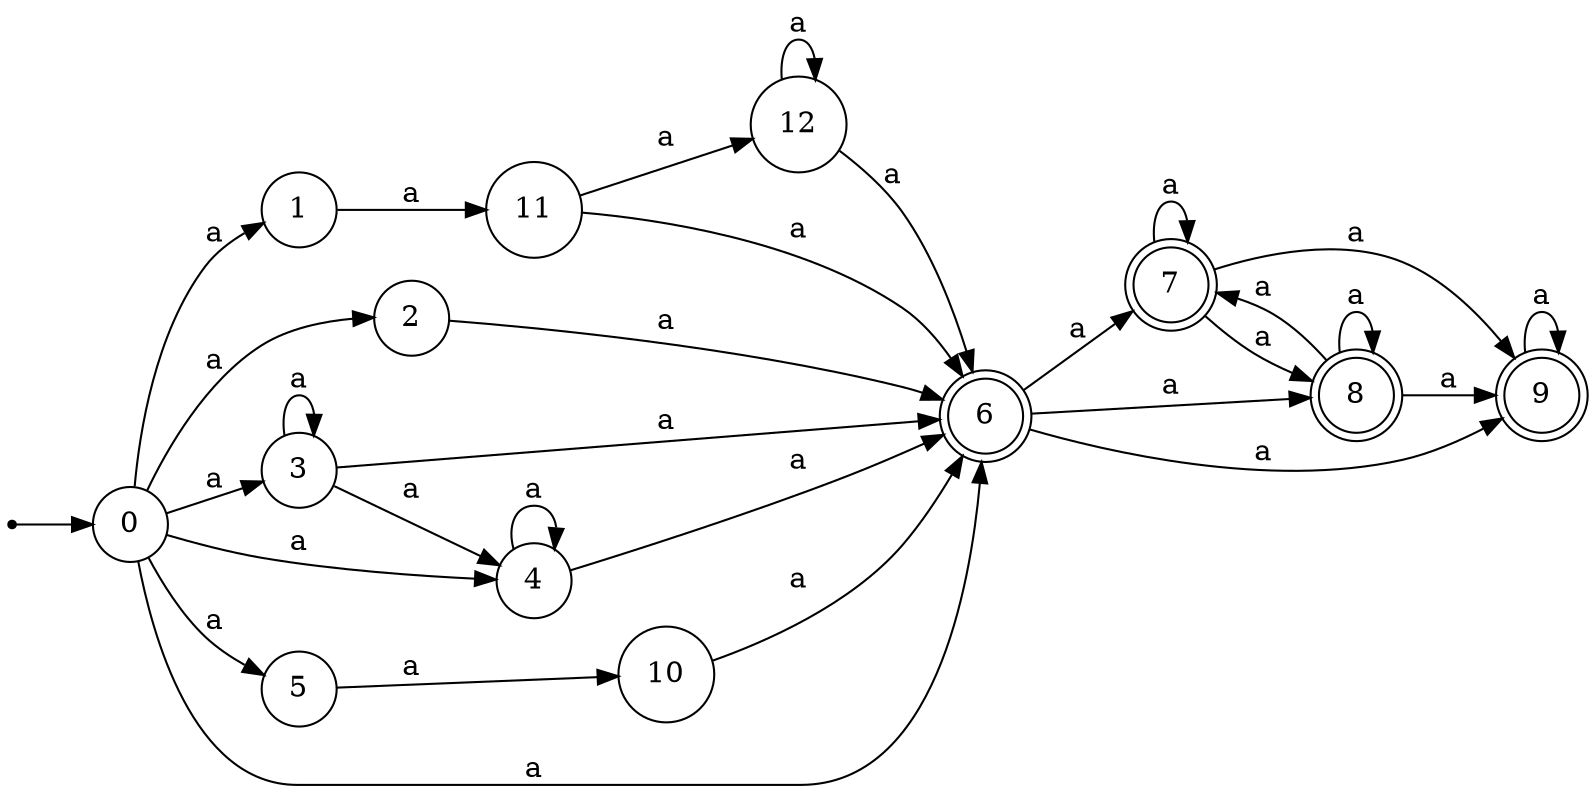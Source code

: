 digraph finite_state_machine {
rankdir=LR;
size="20,20";
node [shape = point]; "dummy0"
node [shape = circle]; "0";
"dummy0" -> "0";
node [shape = circle]; "1";
node [shape = circle]; "2";
node [shape = circle]; "3";
node [shape = circle]; "4";
node [shape = circle]; "5";
node [shape = doublecircle]; "6";node [shape = doublecircle]; "7";node [shape = doublecircle]; "8";node [shape = doublecircle]; "9";node [shape = circle]; "10";
node [shape = circle]; "11";
node [shape = circle]; "12";
"0" -> "1" [label = "a"];
 "0" -> "2" [label = "a"];
 "0" -> "3" [label = "a"];
 "0" -> "4" [label = "a"];
 "0" -> "5" [label = "a"];
 "0" -> "6" [label = "a"];
 "6" -> "8" [label = "a"];
 "6" -> "9" [label = "a"];
 "6" -> "7" [label = "a"];
 "9" -> "9" [label = "a"];
 "8" -> "8" [label = "a"];
 "8" -> "9" [label = "a"];
 "8" -> "7" [label = "a"];
 "7" -> "8" [label = "a"];
 "7" -> "9" [label = "a"];
 "7" -> "7" [label = "a"];
 "5" -> "10" [label = "a"];
 "10" -> "6" [label = "a"];
 "4" -> "4" [label = "a"];
 "4" -> "6" [label = "a"];
 "3" -> "3" [label = "a"];
 "3" -> "4" [label = "a"];
 "3" -> "6" [label = "a"];
 "2" -> "6" [label = "a"];
 "1" -> "11" [label = "a"];
 "11" -> "12" [label = "a"];
 "11" -> "6" [label = "a"];
 "12" -> "12" [label = "a"];
 "12" -> "6" [label = "a"];
 }
